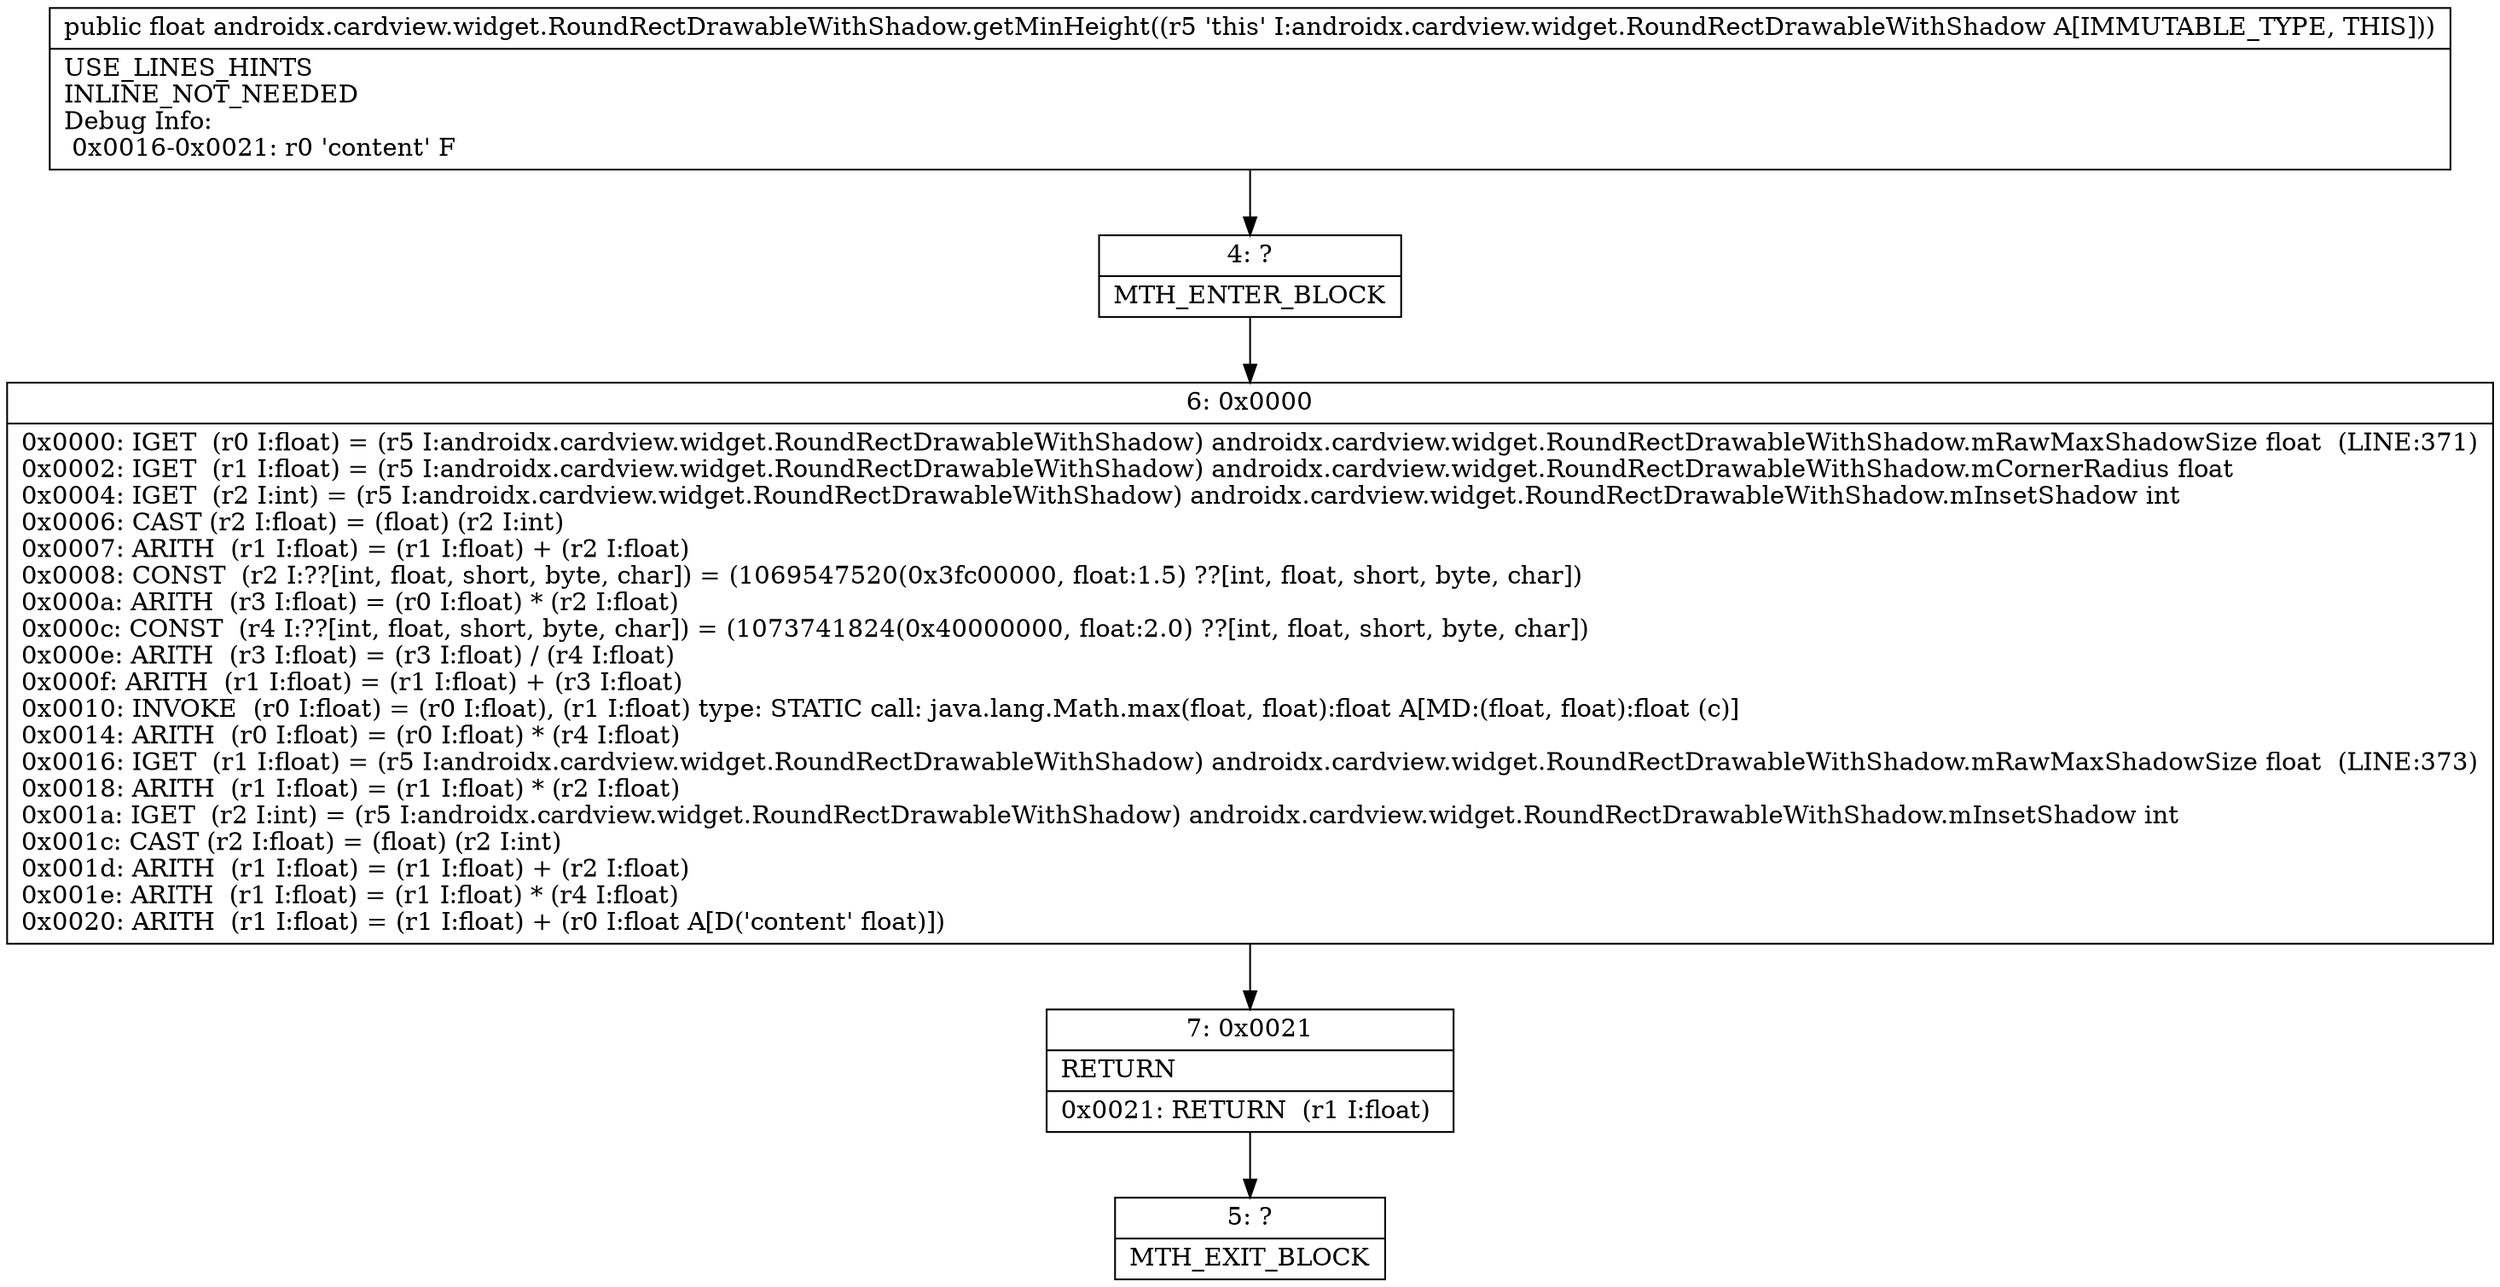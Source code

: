 digraph "CFG forandroidx.cardview.widget.RoundRectDrawableWithShadow.getMinHeight()F" {
Node_4 [shape=record,label="{4\:\ ?|MTH_ENTER_BLOCK\l}"];
Node_6 [shape=record,label="{6\:\ 0x0000|0x0000: IGET  (r0 I:float) = (r5 I:androidx.cardview.widget.RoundRectDrawableWithShadow) androidx.cardview.widget.RoundRectDrawableWithShadow.mRawMaxShadowSize float  (LINE:371)\l0x0002: IGET  (r1 I:float) = (r5 I:androidx.cardview.widget.RoundRectDrawableWithShadow) androidx.cardview.widget.RoundRectDrawableWithShadow.mCornerRadius float \l0x0004: IGET  (r2 I:int) = (r5 I:androidx.cardview.widget.RoundRectDrawableWithShadow) androidx.cardview.widget.RoundRectDrawableWithShadow.mInsetShadow int \l0x0006: CAST (r2 I:float) = (float) (r2 I:int) \l0x0007: ARITH  (r1 I:float) = (r1 I:float) + (r2 I:float) \l0x0008: CONST  (r2 I:??[int, float, short, byte, char]) = (1069547520(0x3fc00000, float:1.5) ??[int, float, short, byte, char]) \l0x000a: ARITH  (r3 I:float) = (r0 I:float) * (r2 I:float) \l0x000c: CONST  (r4 I:??[int, float, short, byte, char]) = (1073741824(0x40000000, float:2.0) ??[int, float, short, byte, char]) \l0x000e: ARITH  (r3 I:float) = (r3 I:float) \/ (r4 I:float) \l0x000f: ARITH  (r1 I:float) = (r1 I:float) + (r3 I:float) \l0x0010: INVOKE  (r0 I:float) = (r0 I:float), (r1 I:float) type: STATIC call: java.lang.Math.max(float, float):float A[MD:(float, float):float (c)]\l0x0014: ARITH  (r0 I:float) = (r0 I:float) * (r4 I:float) \l0x0016: IGET  (r1 I:float) = (r5 I:androidx.cardview.widget.RoundRectDrawableWithShadow) androidx.cardview.widget.RoundRectDrawableWithShadow.mRawMaxShadowSize float  (LINE:373)\l0x0018: ARITH  (r1 I:float) = (r1 I:float) * (r2 I:float) \l0x001a: IGET  (r2 I:int) = (r5 I:androidx.cardview.widget.RoundRectDrawableWithShadow) androidx.cardview.widget.RoundRectDrawableWithShadow.mInsetShadow int \l0x001c: CAST (r2 I:float) = (float) (r2 I:int) \l0x001d: ARITH  (r1 I:float) = (r1 I:float) + (r2 I:float) \l0x001e: ARITH  (r1 I:float) = (r1 I:float) * (r4 I:float) \l0x0020: ARITH  (r1 I:float) = (r1 I:float) + (r0 I:float A[D('content' float)]) \l}"];
Node_7 [shape=record,label="{7\:\ 0x0021|RETURN\l|0x0021: RETURN  (r1 I:float) \l}"];
Node_5 [shape=record,label="{5\:\ ?|MTH_EXIT_BLOCK\l}"];
MethodNode[shape=record,label="{public float androidx.cardview.widget.RoundRectDrawableWithShadow.getMinHeight((r5 'this' I:androidx.cardview.widget.RoundRectDrawableWithShadow A[IMMUTABLE_TYPE, THIS]))  | USE_LINES_HINTS\lINLINE_NOT_NEEDED\lDebug Info:\l  0x0016\-0x0021: r0 'content' F\l}"];
MethodNode -> Node_4;Node_4 -> Node_6;
Node_6 -> Node_7;
Node_7 -> Node_5;
}

